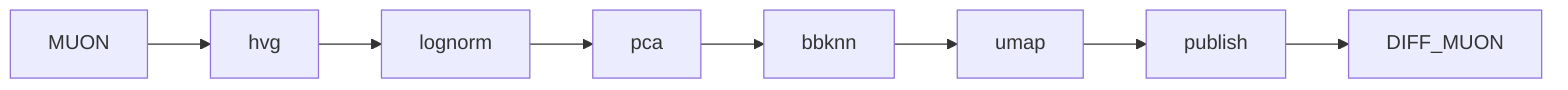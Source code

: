 graph LR
    MUON --> hvg --> lognorm  --> pca  
    pca --> bbknn --> umap --> publish --> DIFF_MUON